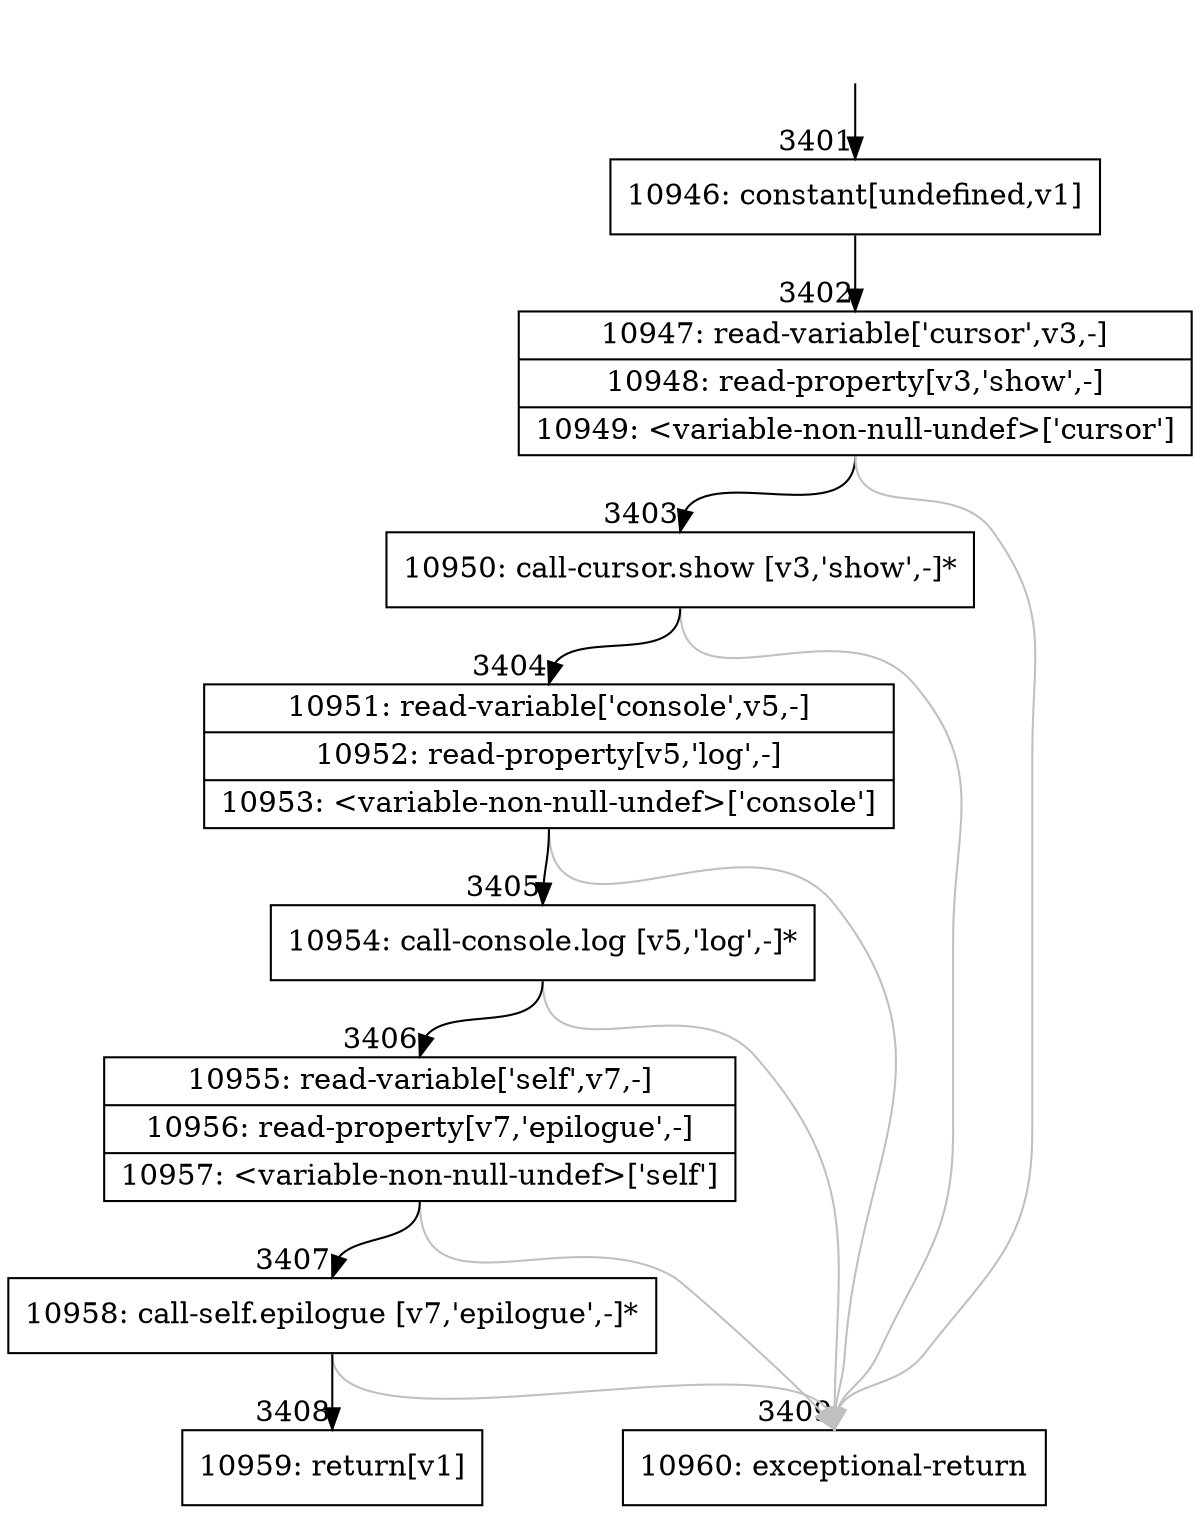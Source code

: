 digraph {
rankdir="TD"
BB_entry304[shape=none,label=""];
BB_entry304 -> BB3401 [tailport=s, headport=n, headlabel="    3401"]
BB3401 [shape=record label="{10946: constant[undefined,v1]}" ] 
BB3401 -> BB3402 [tailport=s, headport=n, headlabel="      3402"]
BB3402 [shape=record label="{10947: read-variable['cursor',v3,-]|10948: read-property[v3,'show',-]|10949: \<variable-non-null-undef\>['cursor']}" ] 
BB3402 -> BB3403 [tailport=s, headport=n, headlabel="      3403"]
BB3402 -> BB3409 [tailport=s, headport=n, color=gray, headlabel="      3409"]
BB3403 [shape=record label="{10950: call-cursor.show [v3,'show',-]*}" ] 
BB3403 -> BB3404 [tailport=s, headport=n, headlabel="      3404"]
BB3403 -> BB3409 [tailport=s, headport=n, color=gray]
BB3404 [shape=record label="{10951: read-variable['console',v5,-]|10952: read-property[v5,'log',-]|10953: \<variable-non-null-undef\>['console']}" ] 
BB3404 -> BB3405 [tailport=s, headport=n, headlabel="      3405"]
BB3404 -> BB3409 [tailport=s, headport=n, color=gray]
BB3405 [shape=record label="{10954: call-console.log [v5,'log',-]*}" ] 
BB3405 -> BB3406 [tailport=s, headport=n, headlabel="      3406"]
BB3405 -> BB3409 [tailport=s, headport=n, color=gray]
BB3406 [shape=record label="{10955: read-variable['self',v7,-]|10956: read-property[v7,'epilogue',-]|10957: \<variable-non-null-undef\>['self']}" ] 
BB3406 -> BB3407 [tailport=s, headport=n, headlabel="      3407"]
BB3406 -> BB3409 [tailport=s, headport=n, color=gray]
BB3407 [shape=record label="{10958: call-self.epilogue [v7,'epilogue',-]*}" ] 
BB3407 -> BB3408 [tailport=s, headport=n, headlabel="      3408"]
BB3407 -> BB3409 [tailport=s, headport=n, color=gray]
BB3408 [shape=record label="{10959: return[v1]}" ] 
BB3409 [shape=record label="{10960: exceptional-return}" ] 
//#$~ 3953
}
